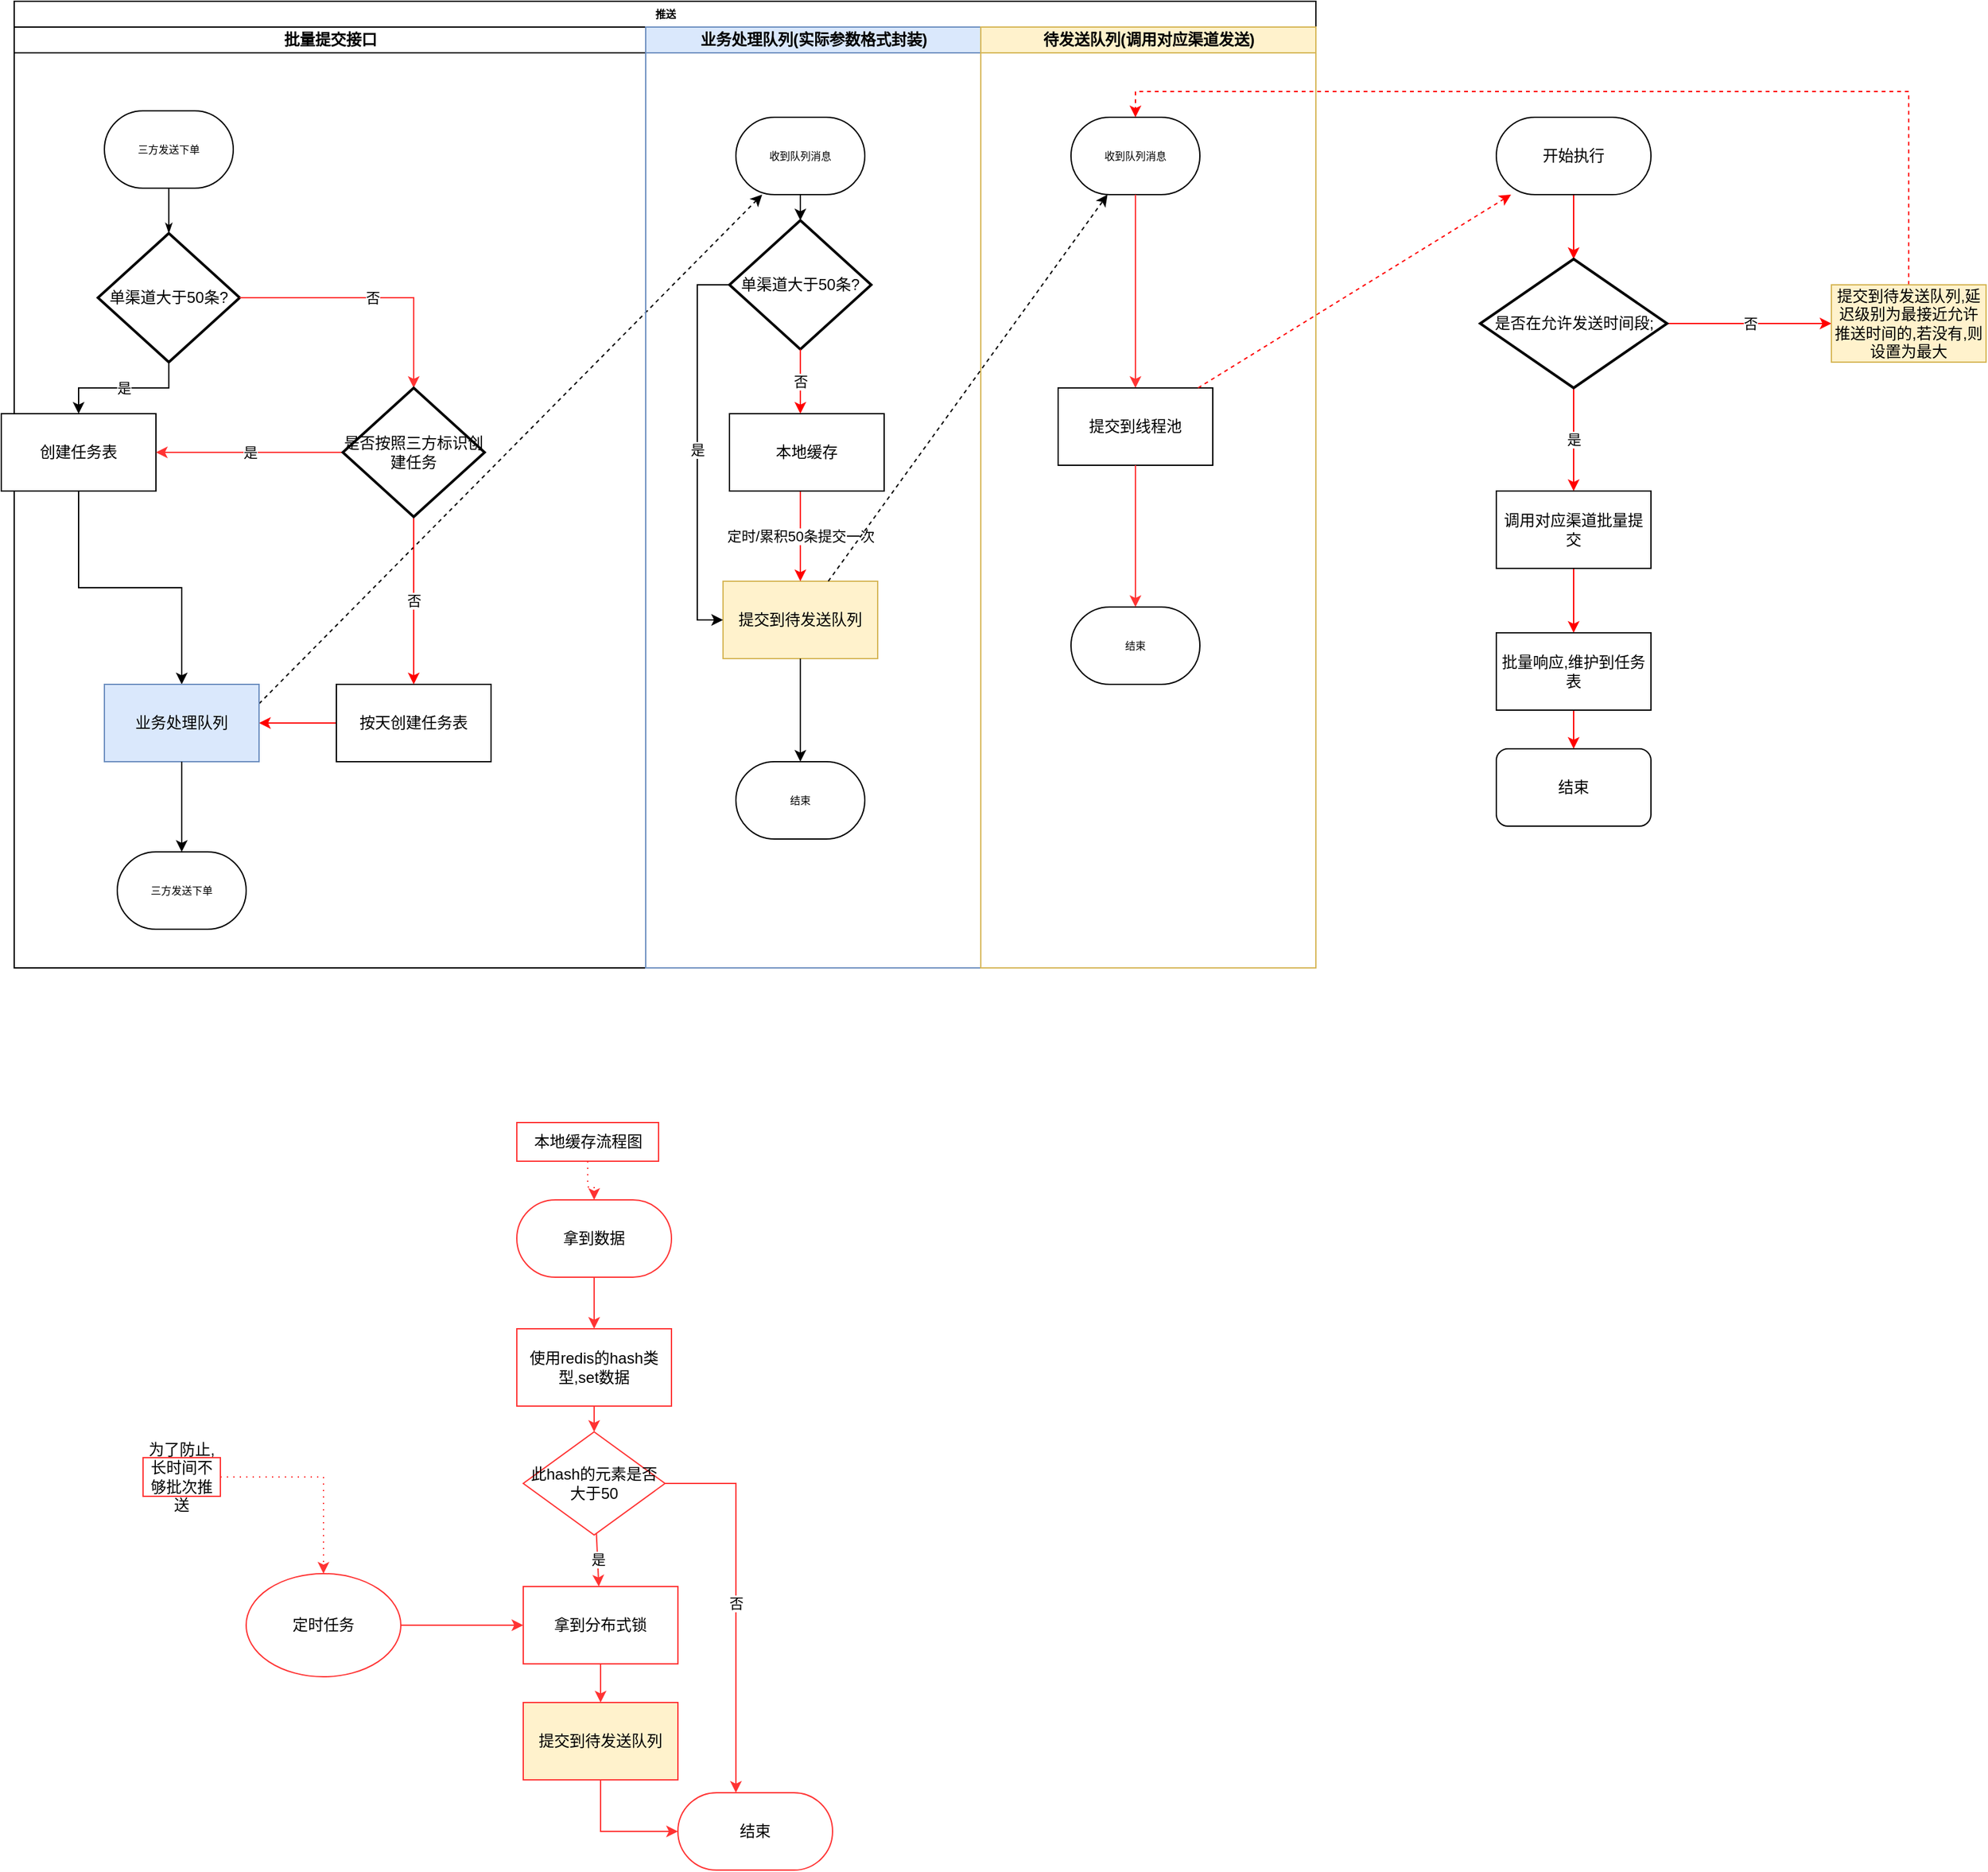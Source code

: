 <mxfile version="20.0.3" type="github">
  <diagram id="C5RBs43oDa-KdzZeNtuy" name="Page-1">
    <mxGraphModel dx="1038" dy="579" grid="1" gridSize="10" guides="1" tooltips="1" connect="1" arrows="1" fold="1" page="1" pageScale="1" pageWidth="3300" pageHeight="4681" math="0" shadow="0">
      <root>
        <mxCell id="WIyWlLk6GJQsqaUBKTNV-0" />
        <mxCell id="WIyWlLk6GJQsqaUBKTNV-1" parent="WIyWlLk6GJQsqaUBKTNV-0" />
        <mxCell id="mbmvQlX0xwVgaDl7BcdG-14" value="推送" style="swimlane;html=1;childLayout=stackLayout;startSize=20;rounded=0;shadow=0;labelBackgroundColor=none;strokeWidth=1;fontFamily=Verdana;fontSize=8;align=center;" parent="WIyWlLk6GJQsqaUBKTNV-1" vertex="1">
          <mxGeometry x="10" y="30" width="1010" height="750" as="geometry" />
        </mxCell>
        <mxCell id="mbmvQlX0xwVgaDl7BcdG-85" style="rounded=0;orthogonalLoop=1;jettySize=auto;html=1;dashed=1;exitX=1;exitY=0.25;exitDx=0;exitDy=0;" parent="mbmvQlX0xwVgaDl7BcdG-14" source="mbmvQlX0xwVgaDl7BcdG-70" target="mbmvQlX0xwVgaDl7BcdG-75" edge="1">
          <mxGeometry relative="1" as="geometry" />
        </mxCell>
        <mxCell id="mbmvQlX0xwVgaDl7BcdG-15" value="批量提交接口" style="swimlane;html=1;startSize=20;" parent="mbmvQlX0xwVgaDl7BcdG-14" vertex="1">
          <mxGeometry y="20" width="490" height="730" as="geometry" />
        </mxCell>
        <mxCell id="mbmvQlX0xwVgaDl7BcdG-16" value="三方发送下单" style="rounded=1;whiteSpace=wrap;html=1;shadow=0;labelBackgroundColor=none;strokeWidth=1;fontFamily=Verdana;fontSize=8;align=center;arcSize=50;" parent="mbmvQlX0xwVgaDl7BcdG-15" vertex="1">
          <mxGeometry x="70" y="65" width="100" height="60" as="geometry" />
        </mxCell>
        <mxCell id="mbmvQlX0xwVgaDl7BcdG-62" value="单渠道大于50条?" style="strokeWidth=2;html=1;shape=mxgraph.flowchart.decision;whiteSpace=wrap;" parent="mbmvQlX0xwVgaDl7BcdG-15" vertex="1">
          <mxGeometry x="65" y="160" width="110" height="100" as="geometry" />
        </mxCell>
        <mxCell id="mbmvQlX0xwVgaDl7BcdG-19" style="edgeStyle=orthogonalEdgeStyle;rounded=1;html=1;labelBackgroundColor=none;startArrow=none;startFill=0;startSize=5;endArrow=classicThin;endFill=1;endSize=5;jettySize=auto;orthogonalLoop=1;strokeWidth=1;fontFamily=Verdana;fontSize=8" parent="mbmvQlX0xwVgaDl7BcdG-15" source="mbmvQlX0xwVgaDl7BcdG-16" target="mbmvQlX0xwVgaDl7BcdG-62" edge="1">
          <mxGeometry relative="1" as="geometry">
            <mxPoint x="70" y="160" as="targetPoint" />
          </mxGeometry>
        </mxCell>
        <mxCell id="mbmvQlX0xwVgaDl7BcdG-71" style="edgeStyle=orthogonalEdgeStyle;rounded=0;orthogonalLoop=1;jettySize=auto;html=1;" parent="mbmvQlX0xwVgaDl7BcdG-15" source="mbmvQlX0xwVgaDl7BcdG-66" target="mbmvQlX0xwVgaDl7BcdG-70" edge="1">
          <mxGeometry relative="1" as="geometry" />
        </mxCell>
        <mxCell id="mbmvQlX0xwVgaDl7BcdG-66" value="创建任务表" style="rounded=0;whiteSpace=wrap;html=1;" parent="mbmvQlX0xwVgaDl7BcdG-15" vertex="1">
          <mxGeometry x="-10" y="300" width="120" height="60" as="geometry" />
        </mxCell>
        <mxCell id="mbmvQlX0xwVgaDl7BcdG-65" value="是" style="edgeStyle=orthogonalEdgeStyle;rounded=0;orthogonalLoop=1;jettySize=auto;html=1;" parent="mbmvQlX0xwVgaDl7BcdG-15" source="mbmvQlX0xwVgaDl7BcdG-62" target="mbmvQlX0xwVgaDl7BcdG-66" edge="1">
          <mxGeometry relative="1" as="geometry">
            <mxPoint x="70" y="330" as="targetPoint" />
          </mxGeometry>
        </mxCell>
        <mxCell id="mbmvQlX0xwVgaDl7BcdG-72" style="edgeStyle=orthogonalEdgeStyle;rounded=0;orthogonalLoop=1;jettySize=auto;html=1;strokeColor=#FF0000;" parent="mbmvQlX0xwVgaDl7BcdG-15" source="mbmvQlX0xwVgaDl7BcdG-67" target="mbmvQlX0xwVgaDl7BcdG-70" edge="1">
          <mxGeometry relative="1" as="geometry" />
        </mxCell>
        <mxCell id="mbmvQlX0xwVgaDl7BcdG-67" value="按天创建任务表" style="rounded=0;whiteSpace=wrap;html=1;" parent="mbmvQlX0xwVgaDl7BcdG-15" vertex="1">
          <mxGeometry x="250" y="510" width="120" height="60" as="geometry" />
        </mxCell>
        <mxCell id="mbmvQlX0xwVgaDl7BcdG-64" value="否" style="edgeStyle=orthogonalEdgeStyle;rounded=0;orthogonalLoop=1;jettySize=auto;html=1;strokeColor=#FF3333;entryX=0.5;entryY=0;entryDx=0;entryDy=0;entryPerimeter=0;" parent="mbmvQlX0xwVgaDl7BcdG-15" source="mbmvQlX0xwVgaDl7BcdG-62" target="DcfGnrZS7QAa76NQlmp4-0" edge="1">
          <mxGeometry relative="1" as="geometry">
            <mxPoint x="190" y="300" as="targetPoint" />
          </mxGeometry>
        </mxCell>
        <mxCell id="mbmvQlX0xwVgaDl7BcdG-70" value="业务处理队列" style="rounded=0;whiteSpace=wrap;html=1;fillColor=#dae8fc;strokeColor=#6c8ebf;" parent="mbmvQlX0xwVgaDl7BcdG-15" vertex="1">
          <mxGeometry x="70" y="510" width="120" height="60" as="geometry" />
        </mxCell>
        <mxCell id="mbmvQlX0xwVgaDl7BcdG-74" value="" style="edgeStyle=orthogonalEdgeStyle;rounded=0;orthogonalLoop=1;jettySize=auto;html=1;" parent="mbmvQlX0xwVgaDl7BcdG-15" source="mbmvQlX0xwVgaDl7BcdG-70" target="mbmvQlX0xwVgaDl7BcdG-83" edge="1">
          <mxGeometry relative="1" as="geometry">
            <mxPoint x="120" y="520" as="targetPoint" />
          </mxGeometry>
        </mxCell>
        <mxCell id="mbmvQlX0xwVgaDl7BcdG-83" value="三方发送下单" style="rounded=1;whiteSpace=wrap;html=1;shadow=0;labelBackgroundColor=none;strokeWidth=1;fontFamily=Verdana;fontSize=8;align=center;arcSize=50;" parent="mbmvQlX0xwVgaDl7BcdG-15" vertex="1">
          <mxGeometry x="80" y="640" width="100" height="60" as="geometry" />
        </mxCell>
        <mxCell id="DcfGnrZS7QAa76NQlmp4-1" value="否" style="edgeStyle=orthogonalEdgeStyle;rounded=0;orthogonalLoop=1;jettySize=auto;html=1;strokeColor=#FF0000;" edge="1" parent="mbmvQlX0xwVgaDl7BcdG-15" source="DcfGnrZS7QAa76NQlmp4-0" target="mbmvQlX0xwVgaDl7BcdG-67">
          <mxGeometry relative="1" as="geometry" />
        </mxCell>
        <mxCell id="DcfGnrZS7QAa76NQlmp4-2" value="是" style="edgeStyle=orthogonalEdgeStyle;rounded=0;orthogonalLoop=1;jettySize=auto;html=1;strokeColor=#FF3333;" edge="1" parent="mbmvQlX0xwVgaDl7BcdG-15" source="DcfGnrZS7QAa76NQlmp4-0" target="mbmvQlX0xwVgaDl7BcdG-66">
          <mxGeometry relative="1" as="geometry" />
        </mxCell>
        <mxCell id="DcfGnrZS7QAa76NQlmp4-0" value="是否按照三方标识创建任务" style="strokeWidth=2;html=1;shape=mxgraph.flowchart.decision;whiteSpace=wrap;" vertex="1" parent="mbmvQlX0xwVgaDl7BcdG-15">
          <mxGeometry x="255" y="280" width="110" height="100" as="geometry" />
        </mxCell>
        <mxCell id="mbmvQlX0xwVgaDl7BcdG-36" value="业务处理队列(实际参数格式封装)" style="swimlane;html=1;startSize=20;fillColor=#dae8fc;strokeColor=#6c8ebf;" parent="mbmvQlX0xwVgaDl7BcdG-14" vertex="1">
          <mxGeometry x="490" y="20" width="260" height="730" as="geometry" />
        </mxCell>
        <mxCell id="mbmvQlX0xwVgaDl7BcdG-75" value="收到队列消息" style="rounded=1;whiteSpace=wrap;html=1;shadow=0;labelBackgroundColor=none;strokeWidth=1;fontFamily=Verdana;fontSize=8;align=center;arcSize=50;" parent="mbmvQlX0xwVgaDl7BcdG-36" vertex="1">
          <mxGeometry x="70" y="70" width="100" height="60" as="geometry" />
        </mxCell>
        <mxCell id="mbmvQlX0xwVgaDl7BcdG-76" style="edgeStyle=orthogonalEdgeStyle;rounded=0;orthogonalLoop=1;jettySize=auto;html=1;" parent="mbmvQlX0xwVgaDl7BcdG-36" source="mbmvQlX0xwVgaDl7BcdG-75" target="mbmvQlX0xwVgaDl7BcdG-78" edge="1">
          <mxGeometry relative="1" as="geometry">
            <mxPoint x="80" y="150" as="targetPoint" />
          </mxGeometry>
        </mxCell>
        <mxCell id="mbmvQlX0xwVgaDl7BcdG-78" value="单渠道大于50条?" style="strokeWidth=2;html=1;shape=mxgraph.flowchart.decision;whiteSpace=wrap;" parent="mbmvQlX0xwVgaDl7BcdG-36" vertex="1">
          <mxGeometry x="65" y="150" width="110" height="100" as="geometry" />
        </mxCell>
        <mxCell id="mbmvQlX0xwVgaDl7BcdG-81" value="提交到待发送队列" style="rounded=0;whiteSpace=wrap;html=1;fillColor=#fff2cc;strokeColor=#d6b656;" parent="mbmvQlX0xwVgaDl7BcdG-36" vertex="1">
          <mxGeometry x="60" y="430" width="120" height="60" as="geometry" />
        </mxCell>
        <mxCell id="mbmvQlX0xwVgaDl7BcdG-86" value="结束" style="rounded=1;whiteSpace=wrap;html=1;shadow=0;labelBackgroundColor=none;strokeWidth=1;fontFamily=Verdana;fontSize=8;align=center;arcSize=50;" parent="mbmvQlX0xwVgaDl7BcdG-36" vertex="1">
          <mxGeometry x="70" y="570" width="100" height="60" as="geometry" />
        </mxCell>
        <mxCell id="mbmvQlX0xwVgaDl7BcdG-82" style="edgeStyle=orthogonalEdgeStyle;rounded=0;orthogonalLoop=1;jettySize=auto;html=1;" parent="mbmvQlX0xwVgaDl7BcdG-36" source="mbmvQlX0xwVgaDl7BcdG-81" target="mbmvQlX0xwVgaDl7BcdG-86" edge="1">
          <mxGeometry relative="1" as="geometry">
            <mxPoint x="70" y="420" as="targetPoint" />
          </mxGeometry>
        </mxCell>
        <mxCell id="mbmvQlX0xwVgaDl7BcdG-98" value="定时/累积50条提交一次" style="edgeStyle=orthogonalEdgeStyle;rounded=0;orthogonalLoop=1;jettySize=auto;html=1;strokeColor=#FF0000;" parent="mbmvQlX0xwVgaDl7BcdG-36" source="mbmvQlX0xwVgaDl7BcdG-97" target="mbmvQlX0xwVgaDl7BcdG-81" edge="1">
          <mxGeometry relative="1" as="geometry">
            <Array as="points">
              <mxPoint x="120" y="400" />
              <mxPoint x="120" y="400" />
            </Array>
          </mxGeometry>
        </mxCell>
        <mxCell id="mbmvQlX0xwVgaDl7BcdG-97" value="本地缓存" style="rounded=0;whiteSpace=wrap;html=1;" parent="mbmvQlX0xwVgaDl7BcdG-36" vertex="1">
          <mxGeometry x="65" y="300" width="120" height="60" as="geometry" />
        </mxCell>
        <mxCell id="mbmvQlX0xwVgaDl7BcdG-88" value="否" style="edgeStyle=orthogonalEdgeStyle;rounded=0;orthogonalLoop=1;jettySize=auto;html=1;strokeColor=#FF0000;" parent="mbmvQlX0xwVgaDl7BcdG-36" source="mbmvQlX0xwVgaDl7BcdG-78" target="mbmvQlX0xwVgaDl7BcdG-97" edge="1">
          <mxGeometry relative="1" as="geometry">
            <mxPoint x="180" y="300" as="targetPoint" />
            <Array as="points">
              <mxPoint x="120" y="300" />
              <mxPoint x="120" y="300" />
            </Array>
          </mxGeometry>
        </mxCell>
        <mxCell id="mbmvQlX0xwVgaDl7BcdG-80" value="是" style="edgeStyle=orthogonalEdgeStyle;rounded=0;orthogonalLoop=1;jettySize=auto;html=1;" parent="mbmvQlX0xwVgaDl7BcdG-36" source="mbmvQlX0xwVgaDl7BcdG-78" target="mbmvQlX0xwVgaDl7BcdG-81" edge="1">
          <mxGeometry relative="1" as="geometry">
            <mxPoint x="70" y="300" as="targetPoint" />
            <Array as="points">
              <mxPoint x="40" y="200" />
            </Array>
          </mxGeometry>
        </mxCell>
        <mxCell id="mbmvQlX0xwVgaDl7BcdG-99" value="待发送队列(调用对应渠道发送)" style="swimlane;html=1;startSize=20;fillColor=#fff2cc;strokeColor=#d6b656;" parent="mbmvQlX0xwVgaDl7BcdG-14" vertex="1">
          <mxGeometry x="750" y="20" width="260" height="730" as="geometry" />
        </mxCell>
        <mxCell id="mbmvQlX0xwVgaDl7BcdG-100" value="收到队列消息" style="rounded=1;whiteSpace=wrap;html=1;shadow=0;labelBackgroundColor=none;strokeWidth=1;fontFamily=Verdana;fontSize=8;align=center;arcSize=50;" parent="mbmvQlX0xwVgaDl7BcdG-99" vertex="1">
          <mxGeometry x="70" y="70" width="100" height="60" as="geometry" />
        </mxCell>
        <mxCell id="mbmvQlX0xwVgaDl7BcdG-101" style="edgeStyle=orthogonalEdgeStyle;rounded=0;orthogonalLoop=1;jettySize=auto;html=1;strokeColor=#FF3333;" parent="mbmvQlX0xwVgaDl7BcdG-99" source="mbmvQlX0xwVgaDl7BcdG-100" target="mbmvQlX0xwVgaDl7BcdG-111" edge="1">
          <mxGeometry relative="1" as="geometry">
            <mxPoint x="120" y="180" as="targetPoint" />
          </mxGeometry>
        </mxCell>
        <mxCell id="mbmvQlX0xwVgaDl7BcdG-111" value="提交到线程池" style="rounded=0;whiteSpace=wrap;html=1;" parent="mbmvQlX0xwVgaDl7BcdG-99" vertex="1">
          <mxGeometry x="60" y="280" width="120" height="60" as="geometry" />
        </mxCell>
        <mxCell id="mbmvQlX0xwVgaDl7BcdG-114" value="结束" style="rounded=1;whiteSpace=wrap;html=1;shadow=0;labelBackgroundColor=none;strokeWidth=1;fontFamily=Verdana;fontSize=8;align=center;arcSize=50;" parent="mbmvQlX0xwVgaDl7BcdG-99" vertex="1">
          <mxGeometry x="70" y="450" width="100" height="60" as="geometry" />
        </mxCell>
        <mxCell id="mbmvQlX0xwVgaDl7BcdG-113" style="edgeStyle=none;rounded=0;orthogonalLoop=1;jettySize=auto;html=1;strokeColor=#FF3333;" parent="mbmvQlX0xwVgaDl7BcdG-99" source="mbmvQlX0xwVgaDl7BcdG-111" target="mbmvQlX0xwVgaDl7BcdG-114" edge="1">
          <mxGeometry relative="1" as="geometry">
            <mxPoint x="120" y="430" as="targetPoint" />
          </mxGeometry>
        </mxCell>
        <mxCell id="mbmvQlX0xwVgaDl7BcdG-110" style="rounded=0;orthogonalLoop=1;jettySize=auto;html=1;strokeColor=#000000;dashed=1;" parent="mbmvQlX0xwVgaDl7BcdG-14" source="mbmvQlX0xwVgaDl7BcdG-81" target="mbmvQlX0xwVgaDl7BcdG-100" edge="1">
          <mxGeometry relative="1" as="geometry" />
        </mxCell>
        <mxCell id="mbmvQlX0xwVgaDl7BcdG-137" style="edgeStyle=orthogonalEdgeStyle;rounded=0;orthogonalLoop=1;jettySize=auto;html=1;dashed=1;dashPattern=1 4;strokeColor=#FF3333;" parent="WIyWlLk6GJQsqaUBKTNV-1" source="mbmvQlX0xwVgaDl7BcdG-115" target="mbmvQlX0xwVgaDl7BcdG-116" edge="1">
          <mxGeometry relative="1" as="geometry" />
        </mxCell>
        <mxCell id="mbmvQlX0xwVgaDl7BcdG-115" value="本地缓存流程图" style="text;html=1;align=center;verticalAlign=middle;resizable=0;points=[];autosize=1;strokeColor=#FF3333;fillColor=none;" parent="WIyWlLk6GJQsqaUBKTNV-1" vertex="1">
          <mxGeometry x="400" y="900" width="110" height="30" as="geometry" />
        </mxCell>
        <mxCell id="mbmvQlX0xwVgaDl7BcdG-118" style="edgeStyle=none;rounded=0;orthogonalLoop=1;jettySize=auto;html=1;strokeColor=#FF3333;" parent="WIyWlLk6GJQsqaUBKTNV-1" source="mbmvQlX0xwVgaDl7BcdG-116" target="mbmvQlX0xwVgaDl7BcdG-119" edge="1">
          <mxGeometry relative="1" as="geometry">
            <mxPoint x="460" y="1060" as="targetPoint" />
          </mxGeometry>
        </mxCell>
        <mxCell id="mbmvQlX0xwVgaDl7BcdG-116" value="拿到数据" style="rounded=1;whiteSpace=wrap;html=1;arcSize=50;strokeColor=#FF3333;" parent="WIyWlLk6GJQsqaUBKTNV-1" vertex="1">
          <mxGeometry x="400" y="960" width="120" height="60" as="geometry" />
        </mxCell>
        <mxCell id="mbmvQlX0xwVgaDl7BcdG-120" style="edgeStyle=none;rounded=0;orthogonalLoop=1;jettySize=auto;html=1;strokeColor=#FF3333;" parent="WIyWlLk6GJQsqaUBKTNV-1" source="mbmvQlX0xwVgaDl7BcdG-119" target="mbmvQlX0xwVgaDl7BcdG-121" edge="1">
          <mxGeometry relative="1" as="geometry">
            <mxPoint x="460" y="1170" as="targetPoint" />
          </mxGeometry>
        </mxCell>
        <mxCell id="mbmvQlX0xwVgaDl7BcdG-119" value="使用redis的hash类型,set数据" style="rounded=0;whiteSpace=wrap;html=1;strokeColor=#FF3333;" parent="WIyWlLk6GJQsqaUBKTNV-1" vertex="1">
          <mxGeometry x="400" y="1060" width="120" height="60" as="geometry" />
        </mxCell>
        <mxCell id="mbmvQlX0xwVgaDl7BcdG-122" value="是" style="edgeStyle=none;rounded=0;orthogonalLoop=1;jettySize=auto;html=1;strokeColor=#FF3333;" parent="WIyWlLk6GJQsqaUBKTNV-1" source="mbmvQlX0xwVgaDl7BcdG-121" target="mbmvQlX0xwVgaDl7BcdG-128" edge="1">
          <mxGeometry relative="1" as="geometry">
            <mxPoint x="460" y="1260" as="targetPoint" />
          </mxGeometry>
        </mxCell>
        <mxCell id="mbmvQlX0xwVgaDl7BcdG-124" value="否" style="edgeStyle=orthogonalEdgeStyle;rounded=0;orthogonalLoop=1;jettySize=auto;html=1;strokeColor=#FF3333;" parent="WIyWlLk6GJQsqaUBKTNV-1" source="mbmvQlX0xwVgaDl7BcdG-121" target="mbmvQlX0xwVgaDl7BcdG-126" edge="1">
          <mxGeometry relative="1" as="geometry">
            <mxPoint x="590" y="1180" as="targetPoint" />
            <Array as="points">
              <mxPoint x="570" y="1180" />
            </Array>
          </mxGeometry>
        </mxCell>
        <mxCell id="mbmvQlX0xwVgaDl7BcdG-121" value="此hash的元素是否大于50" style="rhombus;whiteSpace=wrap;html=1;strokeColor=#FF3333;" parent="WIyWlLk6GJQsqaUBKTNV-1" vertex="1">
          <mxGeometry x="405" y="1140" width="110" height="80" as="geometry" />
        </mxCell>
        <mxCell id="mbmvQlX0xwVgaDl7BcdG-127" style="edgeStyle=none;rounded=0;orthogonalLoop=1;jettySize=auto;html=1;strokeColor=#FF3333;" parent="WIyWlLk6GJQsqaUBKTNV-1" source="mbmvQlX0xwVgaDl7BcdG-123" target="mbmvQlX0xwVgaDl7BcdG-126" edge="1">
          <mxGeometry relative="1" as="geometry">
            <Array as="points">
              <mxPoint x="465" y="1450" />
            </Array>
          </mxGeometry>
        </mxCell>
        <mxCell id="mbmvQlX0xwVgaDl7BcdG-123" value="提交到待发送队列" style="rounded=0;whiteSpace=wrap;html=1;fillColor=#fff2cc;strokeColor=#FF3333;" parent="WIyWlLk6GJQsqaUBKTNV-1" vertex="1">
          <mxGeometry x="405" y="1350" width="120" height="60" as="geometry" />
        </mxCell>
        <mxCell id="mbmvQlX0xwVgaDl7BcdG-126" value="结束" style="rounded=1;whiteSpace=wrap;html=1;arcSize=50;strokeColor=#FF3333;" parent="WIyWlLk6GJQsqaUBKTNV-1" vertex="1">
          <mxGeometry x="525" y="1420" width="120" height="60" as="geometry" />
        </mxCell>
        <mxCell id="mbmvQlX0xwVgaDl7BcdG-129" style="edgeStyle=orthogonalEdgeStyle;rounded=0;orthogonalLoop=1;jettySize=auto;html=1;strokeColor=#FF3333;" parent="WIyWlLk6GJQsqaUBKTNV-1" source="mbmvQlX0xwVgaDl7BcdG-128" target="mbmvQlX0xwVgaDl7BcdG-123" edge="1">
          <mxGeometry relative="1" as="geometry" />
        </mxCell>
        <mxCell id="mbmvQlX0xwVgaDl7BcdG-128" value="拿到分布式锁" style="rounded=0;whiteSpace=wrap;html=1;strokeColor=#FF3333;" parent="WIyWlLk6GJQsqaUBKTNV-1" vertex="1">
          <mxGeometry x="405" y="1260" width="120" height="60" as="geometry" />
        </mxCell>
        <mxCell id="mbmvQlX0xwVgaDl7BcdG-131" style="edgeStyle=orthogonalEdgeStyle;rounded=0;orthogonalLoop=1;jettySize=auto;html=1;strokeColor=#FF3333;" parent="WIyWlLk6GJQsqaUBKTNV-1" source="mbmvQlX0xwVgaDl7BcdG-130" target="mbmvQlX0xwVgaDl7BcdG-128" edge="1">
          <mxGeometry relative="1" as="geometry">
            <mxPoint x="220" y="1300" as="targetPoint" />
          </mxGeometry>
        </mxCell>
        <mxCell id="mbmvQlX0xwVgaDl7BcdG-130" value="定时任务" style="ellipse;whiteSpace=wrap;html=1;strokeColor=#FF3333;" parent="WIyWlLk6GJQsqaUBKTNV-1" vertex="1">
          <mxGeometry x="190" y="1250" width="120" height="80" as="geometry" />
        </mxCell>
        <mxCell id="mbmvQlX0xwVgaDl7BcdG-134" style="edgeStyle=orthogonalEdgeStyle;rounded=0;orthogonalLoop=1;jettySize=auto;html=1;strokeColor=#FF3333;dashed=1;dashPattern=1 4;" parent="WIyWlLk6GJQsqaUBKTNV-1" source="mbmvQlX0xwVgaDl7BcdG-133" target="mbmvQlX0xwVgaDl7BcdG-130" edge="1">
          <mxGeometry relative="1" as="geometry" />
        </mxCell>
        <mxCell id="mbmvQlX0xwVgaDl7BcdG-133" value="为了防止,长时间不够批次推送" style="text;html=1;strokeColor=#FF3333;fillColor=none;align=center;verticalAlign=middle;whiteSpace=wrap;rounded=0;" parent="WIyWlLk6GJQsqaUBKTNV-1" vertex="1">
          <mxGeometry x="110" y="1160" width="60" height="30" as="geometry" />
        </mxCell>
        <mxCell id="DcfGnrZS7QAa76NQlmp4-4" style="rounded=0;orthogonalLoop=1;jettySize=auto;html=1;strokeColor=#FF0000;dashed=1;" edge="1" parent="WIyWlLk6GJQsqaUBKTNV-1" source="mbmvQlX0xwVgaDl7BcdG-111" target="DcfGnrZS7QAa76NQlmp4-5">
          <mxGeometry relative="1" as="geometry">
            <mxPoint x="1252.821" y="164.713" as="targetPoint" />
          </mxGeometry>
        </mxCell>
        <mxCell id="DcfGnrZS7QAa76NQlmp4-6" style="edgeStyle=none;rounded=0;orthogonalLoop=1;jettySize=auto;html=1;strokeColor=#FF0000;" edge="1" parent="WIyWlLk6GJQsqaUBKTNV-1" source="DcfGnrZS7QAa76NQlmp4-5" target="DcfGnrZS7QAa76NQlmp4-9">
          <mxGeometry relative="1" as="geometry">
            <mxPoint x="1220" y="250" as="targetPoint" />
          </mxGeometry>
        </mxCell>
        <mxCell id="DcfGnrZS7QAa76NQlmp4-5" value="开始执行" style="rounded=1;whiteSpace=wrap;html=1;arcSize=50;" vertex="1" parent="WIyWlLk6GJQsqaUBKTNV-1">
          <mxGeometry x="1160" y="120" width="120" height="60" as="geometry" />
        </mxCell>
        <mxCell id="DcfGnrZS7QAa76NQlmp4-10" value="是" style="edgeStyle=none;rounded=0;orthogonalLoop=1;jettySize=auto;html=1;strokeColor=#FF0000;" edge="1" parent="WIyWlLk6GJQsqaUBKTNV-1" source="DcfGnrZS7QAa76NQlmp4-9" target="DcfGnrZS7QAa76NQlmp4-11">
          <mxGeometry relative="1" as="geometry">
            <mxPoint x="1220" y="410" as="targetPoint" />
          </mxGeometry>
        </mxCell>
        <mxCell id="DcfGnrZS7QAa76NQlmp4-19" value="否" style="edgeStyle=none;rounded=0;orthogonalLoop=1;jettySize=auto;html=1;strokeColor=#FF0000;" edge="1" parent="WIyWlLk6GJQsqaUBKTNV-1" source="DcfGnrZS7QAa76NQlmp4-9" target="DcfGnrZS7QAa76NQlmp4-20">
          <mxGeometry relative="1" as="geometry">
            <mxPoint x="1400" y="280" as="targetPoint" />
          </mxGeometry>
        </mxCell>
        <mxCell id="DcfGnrZS7QAa76NQlmp4-9" value="是否在允许发送时间段;" style="strokeWidth=2;html=1;shape=mxgraph.flowchart.decision;whiteSpace=wrap;" vertex="1" parent="WIyWlLk6GJQsqaUBKTNV-1">
          <mxGeometry x="1147.5" y="230" width="145" height="100" as="geometry" />
        </mxCell>
        <mxCell id="DcfGnrZS7QAa76NQlmp4-14" value="" style="edgeStyle=none;rounded=0;orthogonalLoop=1;jettySize=auto;html=1;strokeColor=#FF0000;" edge="1" parent="WIyWlLk6GJQsqaUBKTNV-1" source="DcfGnrZS7QAa76NQlmp4-11" target="DcfGnrZS7QAa76NQlmp4-13">
          <mxGeometry relative="1" as="geometry" />
        </mxCell>
        <mxCell id="DcfGnrZS7QAa76NQlmp4-11" value="调用对应渠道批量提交" style="rounded=0;whiteSpace=wrap;html=1;" vertex="1" parent="WIyWlLk6GJQsqaUBKTNV-1">
          <mxGeometry x="1160" y="410" width="120" height="60" as="geometry" />
        </mxCell>
        <mxCell id="DcfGnrZS7QAa76NQlmp4-15" style="edgeStyle=none;rounded=0;orthogonalLoop=1;jettySize=auto;html=1;strokeColor=#FF0000;" edge="1" parent="WIyWlLk6GJQsqaUBKTNV-1" source="DcfGnrZS7QAa76NQlmp4-13" target="DcfGnrZS7QAa76NQlmp4-18">
          <mxGeometry relative="1" as="geometry">
            <mxPoint x="1220" y="640" as="targetPoint" />
          </mxGeometry>
        </mxCell>
        <mxCell id="DcfGnrZS7QAa76NQlmp4-13" value="批量响应,维护到任务表" style="rounded=0;whiteSpace=wrap;html=1;" vertex="1" parent="WIyWlLk6GJQsqaUBKTNV-1">
          <mxGeometry x="1160" y="520" width="120" height="60" as="geometry" />
        </mxCell>
        <mxCell id="DcfGnrZS7QAa76NQlmp4-18" value="结束" style="rounded=1;whiteSpace=wrap;html=1;" vertex="1" parent="WIyWlLk6GJQsqaUBKTNV-1">
          <mxGeometry x="1160" y="610" width="120" height="60" as="geometry" />
        </mxCell>
        <mxCell id="DcfGnrZS7QAa76NQlmp4-21" style="edgeStyle=orthogonalEdgeStyle;rounded=0;orthogonalLoop=1;jettySize=auto;html=1;strokeColor=#FF0000;dashed=1;" edge="1" parent="WIyWlLk6GJQsqaUBKTNV-1" source="DcfGnrZS7QAa76NQlmp4-20" target="mbmvQlX0xwVgaDl7BcdG-100">
          <mxGeometry relative="1" as="geometry">
            <Array as="points">
              <mxPoint x="1480" y="100" />
              <mxPoint x="880" y="100" />
            </Array>
          </mxGeometry>
        </mxCell>
        <mxCell id="DcfGnrZS7QAa76NQlmp4-20" value="提交到待发送队列,延迟级别为最接近允许推送时间的,若没有,则设置为最大" style="rounded=0;whiteSpace=wrap;html=1;fillColor=#fff2cc;strokeColor=#d6b656;" vertex="1" parent="WIyWlLk6GJQsqaUBKTNV-1">
          <mxGeometry x="1420" y="250" width="120" height="60" as="geometry" />
        </mxCell>
      </root>
    </mxGraphModel>
  </diagram>
</mxfile>
